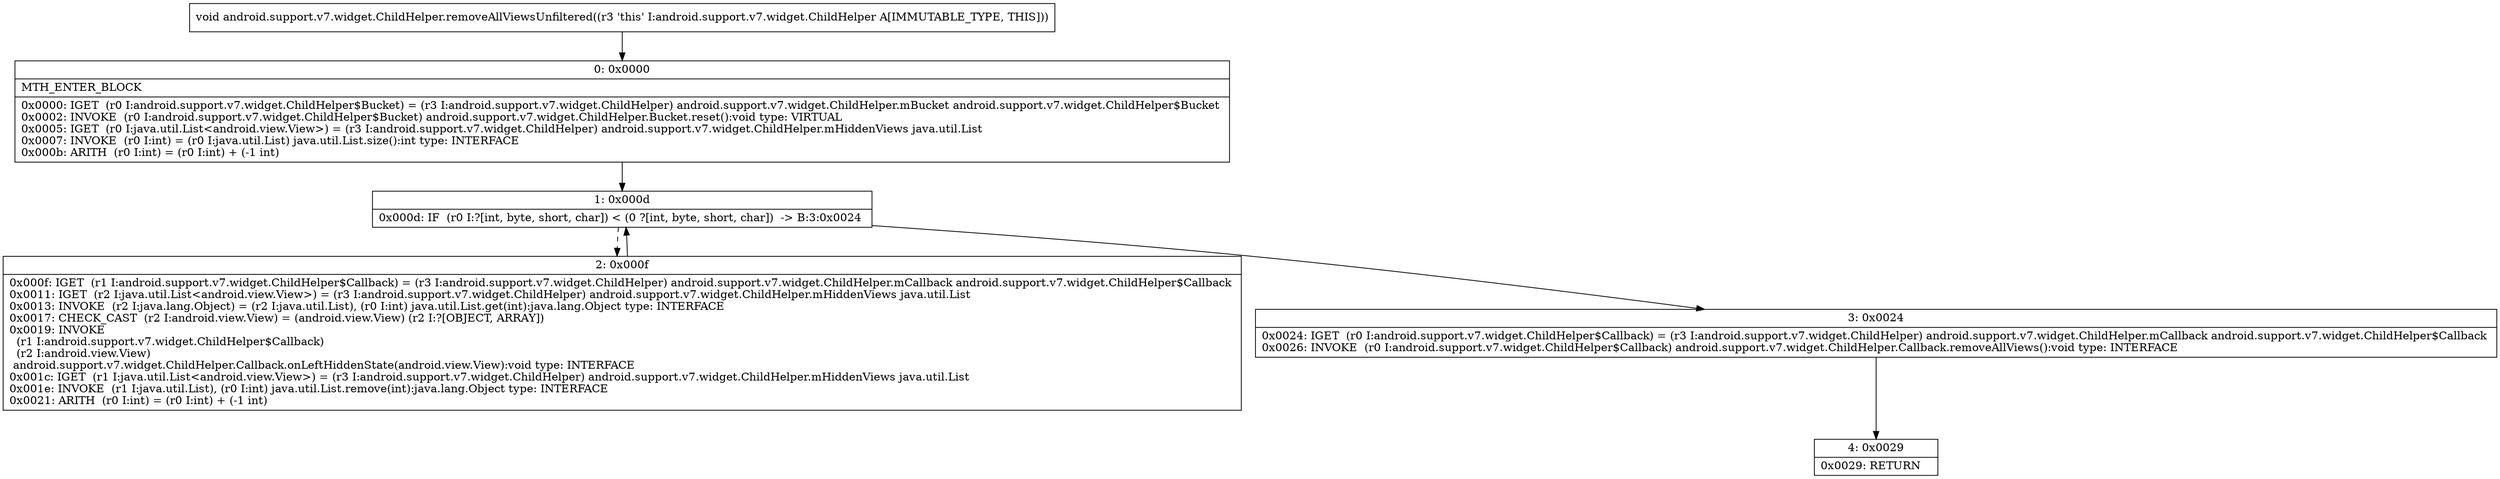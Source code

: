 digraph "CFG forandroid.support.v7.widget.ChildHelper.removeAllViewsUnfiltered()V" {
Node_0 [shape=record,label="{0\:\ 0x0000|MTH_ENTER_BLOCK\l|0x0000: IGET  (r0 I:android.support.v7.widget.ChildHelper$Bucket) = (r3 I:android.support.v7.widget.ChildHelper) android.support.v7.widget.ChildHelper.mBucket android.support.v7.widget.ChildHelper$Bucket \l0x0002: INVOKE  (r0 I:android.support.v7.widget.ChildHelper$Bucket) android.support.v7.widget.ChildHelper.Bucket.reset():void type: VIRTUAL \l0x0005: IGET  (r0 I:java.util.List\<android.view.View\>) = (r3 I:android.support.v7.widget.ChildHelper) android.support.v7.widget.ChildHelper.mHiddenViews java.util.List \l0x0007: INVOKE  (r0 I:int) = (r0 I:java.util.List) java.util.List.size():int type: INTERFACE \l0x000b: ARITH  (r0 I:int) = (r0 I:int) + (\-1 int) \l}"];
Node_1 [shape=record,label="{1\:\ 0x000d|0x000d: IF  (r0 I:?[int, byte, short, char]) \< (0 ?[int, byte, short, char])  \-\> B:3:0x0024 \l}"];
Node_2 [shape=record,label="{2\:\ 0x000f|0x000f: IGET  (r1 I:android.support.v7.widget.ChildHelper$Callback) = (r3 I:android.support.v7.widget.ChildHelper) android.support.v7.widget.ChildHelper.mCallback android.support.v7.widget.ChildHelper$Callback \l0x0011: IGET  (r2 I:java.util.List\<android.view.View\>) = (r3 I:android.support.v7.widget.ChildHelper) android.support.v7.widget.ChildHelper.mHiddenViews java.util.List \l0x0013: INVOKE  (r2 I:java.lang.Object) = (r2 I:java.util.List), (r0 I:int) java.util.List.get(int):java.lang.Object type: INTERFACE \l0x0017: CHECK_CAST  (r2 I:android.view.View) = (android.view.View) (r2 I:?[OBJECT, ARRAY]) \l0x0019: INVOKE  \l  (r1 I:android.support.v7.widget.ChildHelper$Callback)\l  (r2 I:android.view.View)\l android.support.v7.widget.ChildHelper.Callback.onLeftHiddenState(android.view.View):void type: INTERFACE \l0x001c: IGET  (r1 I:java.util.List\<android.view.View\>) = (r3 I:android.support.v7.widget.ChildHelper) android.support.v7.widget.ChildHelper.mHiddenViews java.util.List \l0x001e: INVOKE  (r1 I:java.util.List), (r0 I:int) java.util.List.remove(int):java.lang.Object type: INTERFACE \l0x0021: ARITH  (r0 I:int) = (r0 I:int) + (\-1 int) \l}"];
Node_3 [shape=record,label="{3\:\ 0x0024|0x0024: IGET  (r0 I:android.support.v7.widget.ChildHelper$Callback) = (r3 I:android.support.v7.widget.ChildHelper) android.support.v7.widget.ChildHelper.mCallback android.support.v7.widget.ChildHelper$Callback \l0x0026: INVOKE  (r0 I:android.support.v7.widget.ChildHelper$Callback) android.support.v7.widget.ChildHelper.Callback.removeAllViews():void type: INTERFACE \l}"];
Node_4 [shape=record,label="{4\:\ 0x0029|0x0029: RETURN   \l}"];
MethodNode[shape=record,label="{void android.support.v7.widget.ChildHelper.removeAllViewsUnfiltered((r3 'this' I:android.support.v7.widget.ChildHelper A[IMMUTABLE_TYPE, THIS])) }"];
MethodNode -> Node_0;
Node_0 -> Node_1;
Node_1 -> Node_2[style=dashed];
Node_1 -> Node_3;
Node_2 -> Node_1;
Node_3 -> Node_4;
}

